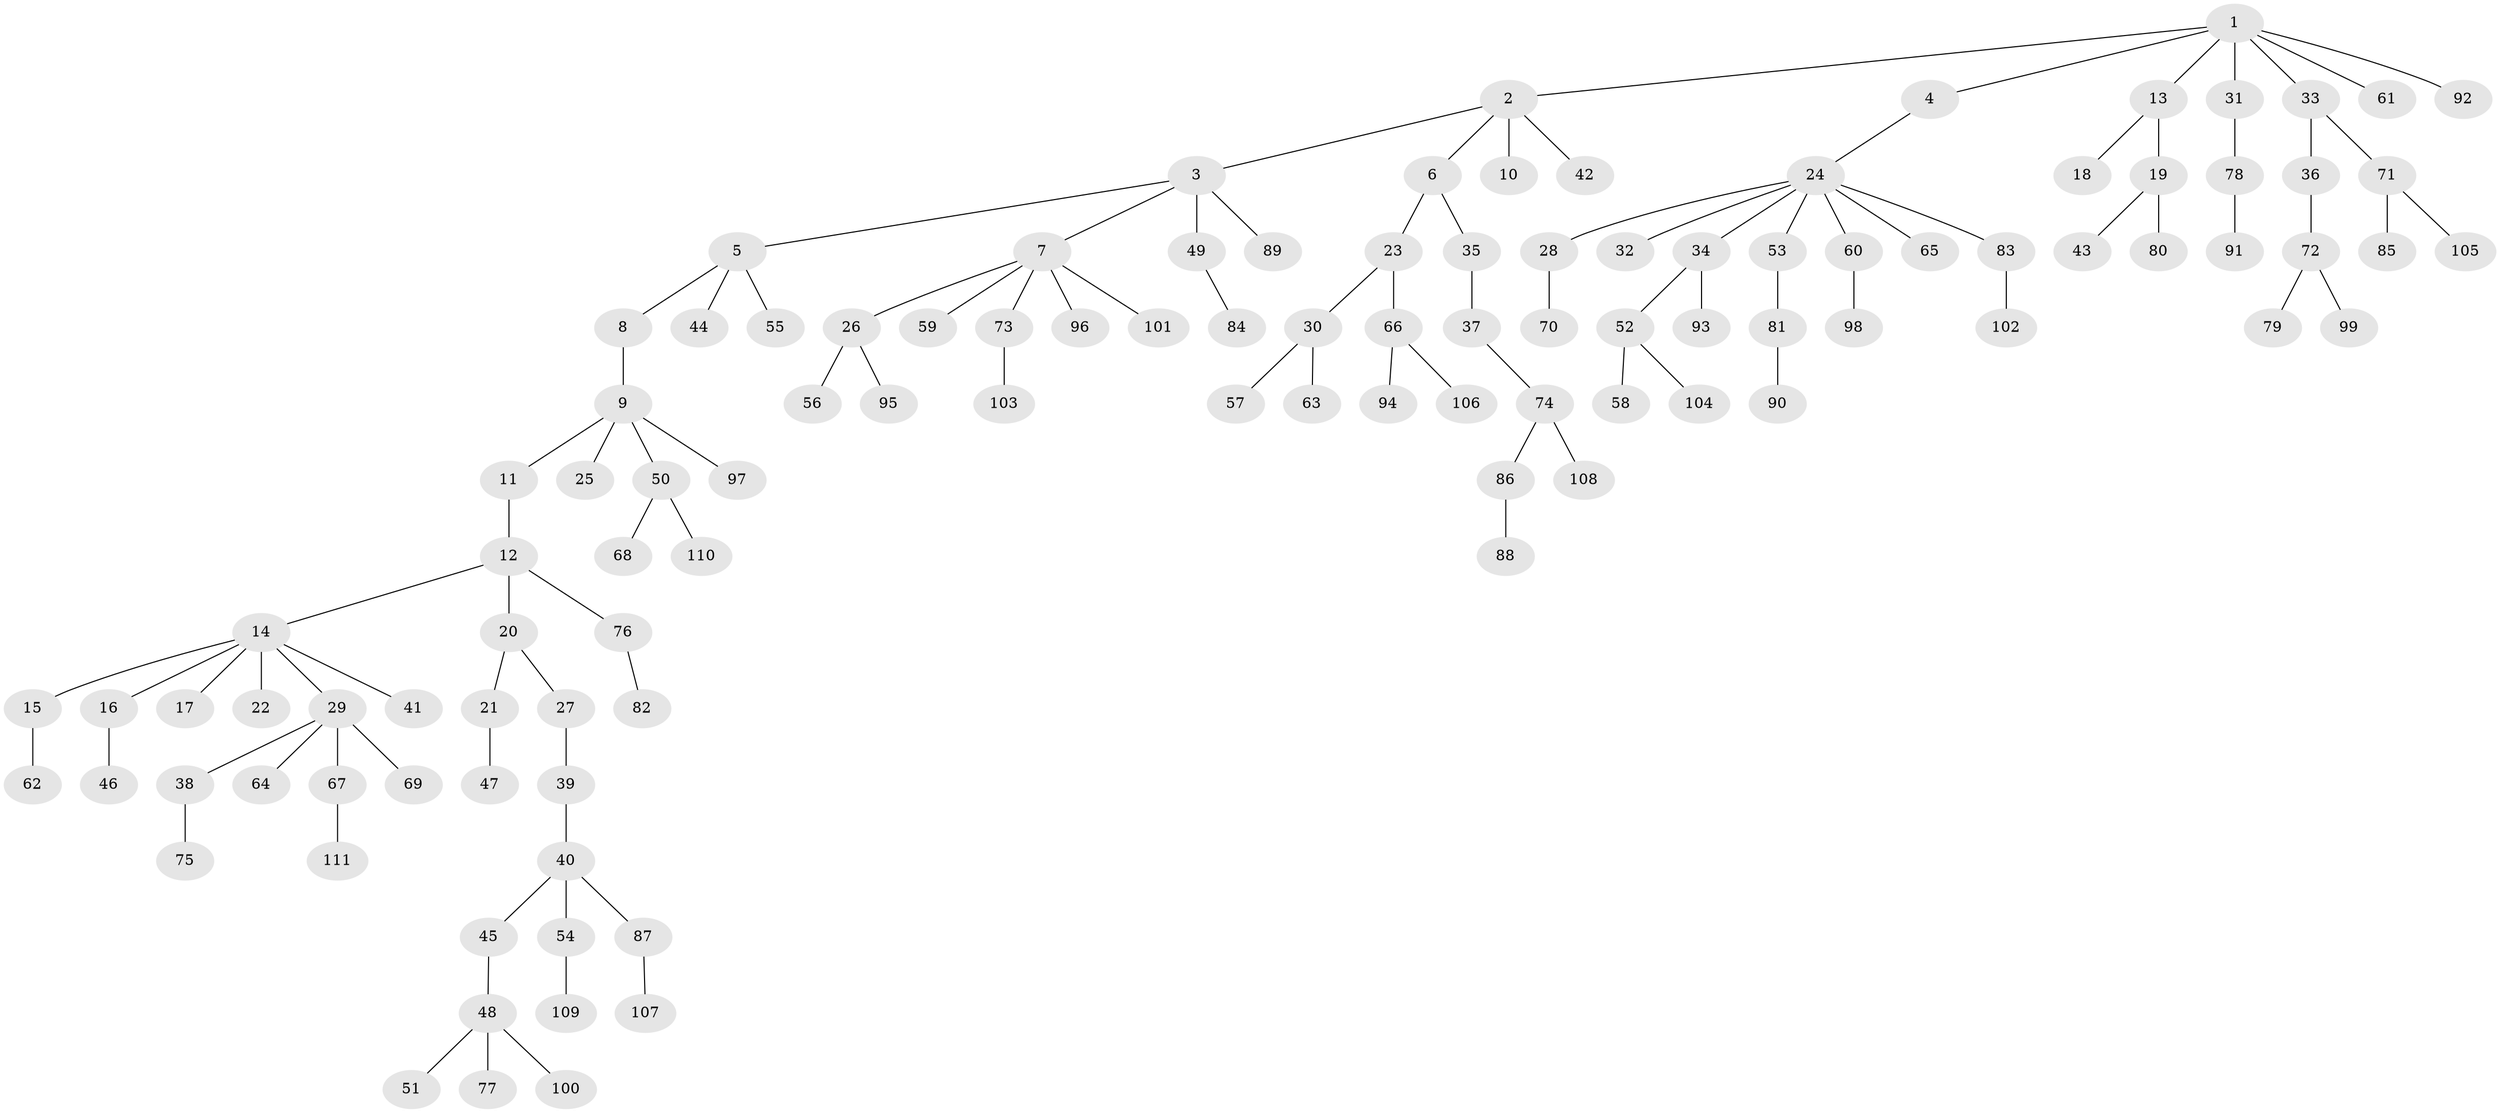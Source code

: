 // Generated by graph-tools (version 1.1) at 2025/15/03/09/25 04:15:21]
// undirected, 111 vertices, 110 edges
graph export_dot {
graph [start="1"]
  node [color=gray90,style=filled];
  1;
  2;
  3;
  4;
  5;
  6;
  7;
  8;
  9;
  10;
  11;
  12;
  13;
  14;
  15;
  16;
  17;
  18;
  19;
  20;
  21;
  22;
  23;
  24;
  25;
  26;
  27;
  28;
  29;
  30;
  31;
  32;
  33;
  34;
  35;
  36;
  37;
  38;
  39;
  40;
  41;
  42;
  43;
  44;
  45;
  46;
  47;
  48;
  49;
  50;
  51;
  52;
  53;
  54;
  55;
  56;
  57;
  58;
  59;
  60;
  61;
  62;
  63;
  64;
  65;
  66;
  67;
  68;
  69;
  70;
  71;
  72;
  73;
  74;
  75;
  76;
  77;
  78;
  79;
  80;
  81;
  82;
  83;
  84;
  85;
  86;
  87;
  88;
  89;
  90;
  91;
  92;
  93;
  94;
  95;
  96;
  97;
  98;
  99;
  100;
  101;
  102;
  103;
  104;
  105;
  106;
  107;
  108;
  109;
  110;
  111;
  1 -- 2;
  1 -- 4;
  1 -- 13;
  1 -- 31;
  1 -- 33;
  1 -- 61;
  1 -- 92;
  2 -- 3;
  2 -- 6;
  2 -- 10;
  2 -- 42;
  3 -- 5;
  3 -- 7;
  3 -- 49;
  3 -- 89;
  4 -- 24;
  5 -- 8;
  5 -- 44;
  5 -- 55;
  6 -- 23;
  6 -- 35;
  7 -- 26;
  7 -- 59;
  7 -- 73;
  7 -- 96;
  7 -- 101;
  8 -- 9;
  9 -- 11;
  9 -- 25;
  9 -- 50;
  9 -- 97;
  11 -- 12;
  12 -- 14;
  12 -- 20;
  12 -- 76;
  13 -- 18;
  13 -- 19;
  14 -- 15;
  14 -- 16;
  14 -- 17;
  14 -- 22;
  14 -- 29;
  14 -- 41;
  15 -- 62;
  16 -- 46;
  19 -- 43;
  19 -- 80;
  20 -- 21;
  20 -- 27;
  21 -- 47;
  23 -- 30;
  23 -- 66;
  24 -- 28;
  24 -- 32;
  24 -- 34;
  24 -- 53;
  24 -- 60;
  24 -- 65;
  24 -- 83;
  26 -- 56;
  26 -- 95;
  27 -- 39;
  28 -- 70;
  29 -- 38;
  29 -- 64;
  29 -- 67;
  29 -- 69;
  30 -- 57;
  30 -- 63;
  31 -- 78;
  33 -- 36;
  33 -- 71;
  34 -- 52;
  34 -- 93;
  35 -- 37;
  36 -- 72;
  37 -- 74;
  38 -- 75;
  39 -- 40;
  40 -- 45;
  40 -- 54;
  40 -- 87;
  45 -- 48;
  48 -- 51;
  48 -- 77;
  48 -- 100;
  49 -- 84;
  50 -- 68;
  50 -- 110;
  52 -- 58;
  52 -- 104;
  53 -- 81;
  54 -- 109;
  60 -- 98;
  66 -- 94;
  66 -- 106;
  67 -- 111;
  71 -- 85;
  71 -- 105;
  72 -- 79;
  72 -- 99;
  73 -- 103;
  74 -- 86;
  74 -- 108;
  76 -- 82;
  78 -- 91;
  81 -- 90;
  83 -- 102;
  86 -- 88;
  87 -- 107;
}
